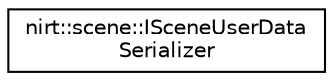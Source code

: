 digraph "Graphical Class Hierarchy"
{
 // LATEX_PDF_SIZE
  edge [fontname="Helvetica",fontsize="10",labelfontname="Helvetica",labelfontsize="10"];
  node [fontname="Helvetica",fontsize="10",shape=record];
  rankdir="LR";
  Node0 [label="nirt::scene::ISceneUserData\lSerializer",height=0.2,width=0.4,color="black", fillcolor="white", style="filled",URL="$classnirt_1_1scene_1_1ISceneUserDataSerializer.html",tooltip="Interface to read and write user data to and from .irr files."];
}
